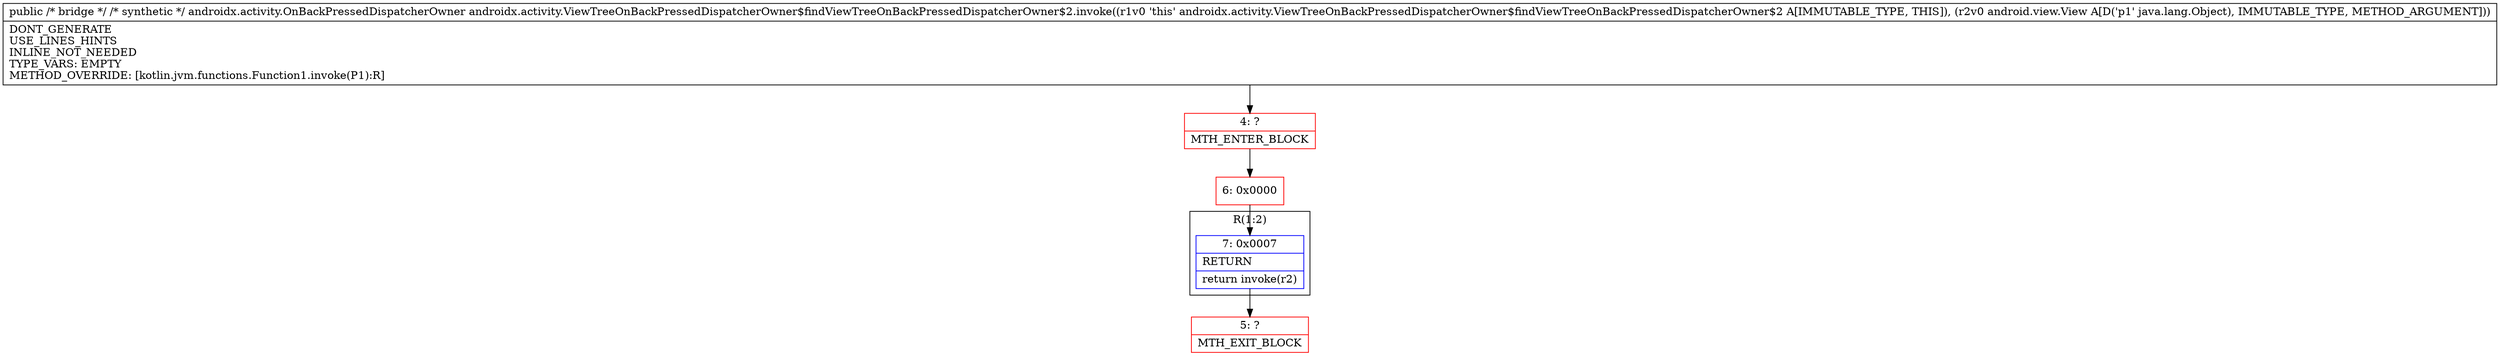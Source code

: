 digraph "CFG forandroidx.activity.ViewTreeOnBackPressedDispatcherOwner$findViewTreeOnBackPressedDispatcherOwner$2.invoke(Ljava\/lang\/Object;)Ljava\/lang\/Object;" {
subgraph cluster_Region_1429712200 {
label = "R(1:2)";
node [shape=record,color=blue];
Node_7 [shape=record,label="{7\:\ 0x0007|RETURN\l|return invoke(r2)\l}"];
}
Node_4 [shape=record,color=red,label="{4\:\ ?|MTH_ENTER_BLOCK\l}"];
Node_6 [shape=record,color=red,label="{6\:\ 0x0000}"];
Node_5 [shape=record,color=red,label="{5\:\ ?|MTH_EXIT_BLOCK\l}"];
MethodNode[shape=record,label="{public \/* bridge *\/ \/* synthetic *\/ androidx.activity.OnBackPressedDispatcherOwner androidx.activity.ViewTreeOnBackPressedDispatcherOwner$findViewTreeOnBackPressedDispatcherOwner$2.invoke((r1v0 'this' androidx.activity.ViewTreeOnBackPressedDispatcherOwner$findViewTreeOnBackPressedDispatcherOwner$2 A[IMMUTABLE_TYPE, THIS]), (r2v0 android.view.View A[D('p1' java.lang.Object), IMMUTABLE_TYPE, METHOD_ARGUMENT]))  | DONT_GENERATE\lUSE_LINES_HINTS\lINLINE_NOT_NEEDED\lTYPE_VARS: EMPTY\lMETHOD_OVERRIDE: [kotlin.jvm.functions.Function1.invoke(P1):R]\l}"];
MethodNode -> Node_4;Node_7 -> Node_5;
Node_4 -> Node_6;
Node_6 -> Node_7;
}


